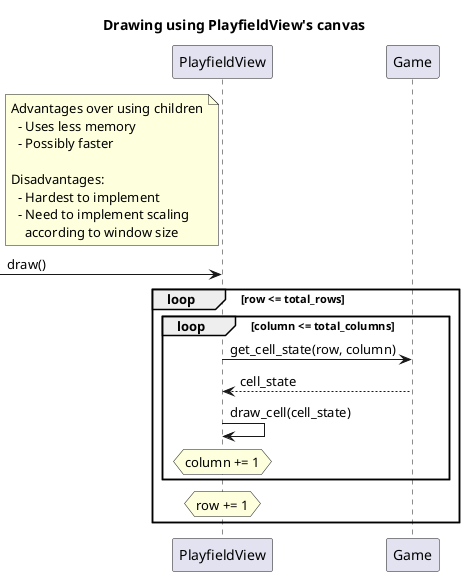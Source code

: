 @startuml

title Drawing using PlayfieldView's canvas

participant PlayfieldView
participant Game

note left of PlayfieldView
  Advantages over using children
    - Uses less memory
    - Possibly faster

  Disadvantages:
    - Hardest to implement
    - Need to implement scaling
      according to window size
end note

-> PlayfieldView : draw()
loop row <= total_rows
  loop column <= total_columns
    PlayfieldView -> Game : get_cell_state(row, column)
    Game --> PlayfieldView : cell_state
    PlayfieldView -> PlayfieldView : draw_cell(cell_state)
    hnote over PlayfieldView : column += 1
  end
  hnote over PlayfieldView : row += 1
end

@enduml

